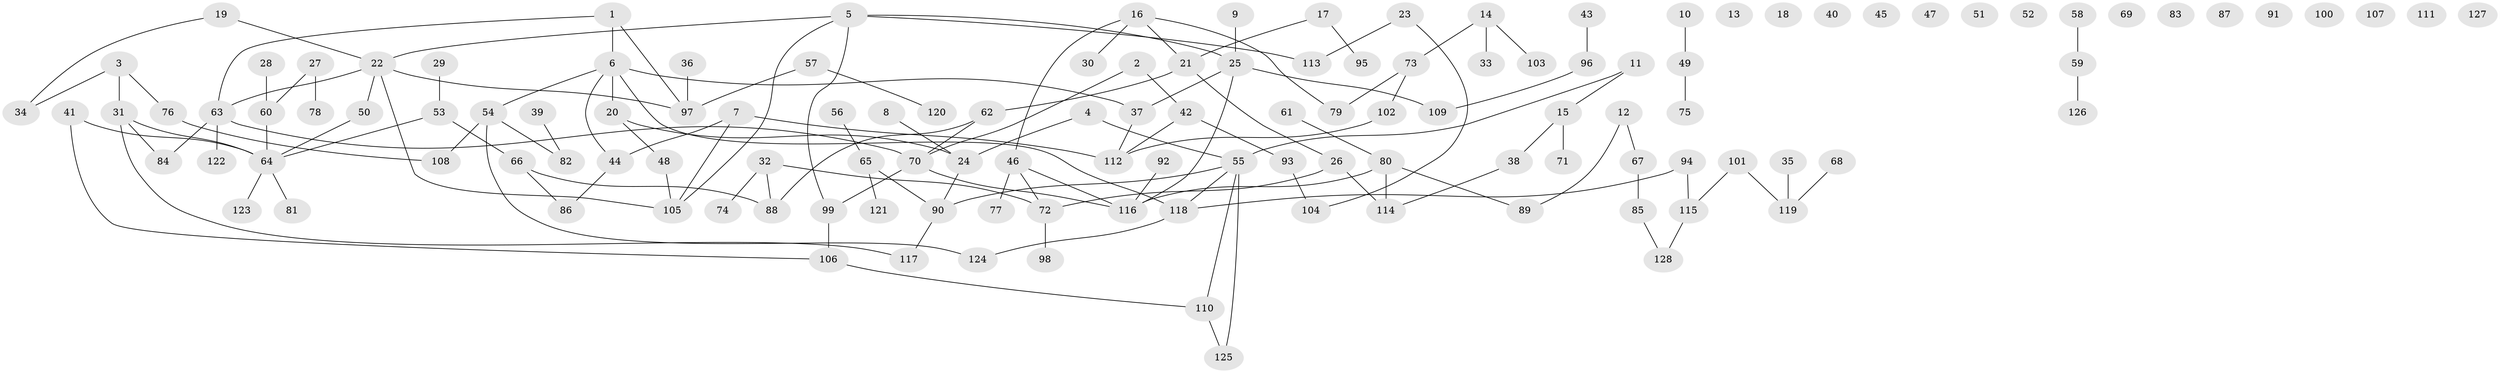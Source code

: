 // Generated by graph-tools (version 1.1) at 2025/33/03/09/25 02:33:34]
// undirected, 128 vertices, 139 edges
graph export_dot {
graph [start="1"]
  node [color=gray90,style=filled];
  1;
  2;
  3;
  4;
  5;
  6;
  7;
  8;
  9;
  10;
  11;
  12;
  13;
  14;
  15;
  16;
  17;
  18;
  19;
  20;
  21;
  22;
  23;
  24;
  25;
  26;
  27;
  28;
  29;
  30;
  31;
  32;
  33;
  34;
  35;
  36;
  37;
  38;
  39;
  40;
  41;
  42;
  43;
  44;
  45;
  46;
  47;
  48;
  49;
  50;
  51;
  52;
  53;
  54;
  55;
  56;
  57;
  58;
  59;
  60;
  61;
  62;
  63;
  64;
  65;
  66;
  67;
  68;
  69;
  70;
  71;
  72;
  73;
  74;
  75;
  76;
  77;
  78;
  79;
  80;
  81;
  82;
  83;
  84;
  85;
  86;
  87;
  88;
  89;
  90;
  91;
  92;
  93;
  94;
  95;
  96;
  97;
  98;
  99;
  100;
  101;
  102;
  103;
  104;
  105;
  106;
  107;
  108;
  109;
  110;
  111;
  112;
  113;
  114;
  115;
  116;
  117;
  118;
  119;
  120;
  121;
  122;
  123;
  124;
  125;
  126;
  127;
  128;
  1 -- 6;
  1 -- 63;
  1 -- 97;
  2 -- 42;
  2 -- 70;
  3 -- 31;
  3 -- 34;
  3 -- 76;
  4 -- 24;
  4 -- 55;
  5 -- 22;
  5 -- 25;
  5 -- 99;
  5 -- 105;
  5 -- 113;
  6 -- 20;
  6 -- 37;
  6 -- 44;
  6 -- 54;
  6 -- 118;
  7 -- 44;
  7 -- 105;
  7 -- 112;
  8 -- 24;
  9 -- 25;
  10 -- 49;
  11 -- 15;
  11 -- 55;
  12 -- 67;
  12 -- 89;
  14 -- 33;
  14 -- 73;
  14 -- 103;
  15 -- 38;
  15 -- 71;
  16 -- 21;
  16 -- 30;
  16 -- 46;
  16 -- 79;
  17 -- 21;
  17 -- 95;
  19 -- 22;
  19 -- 34;
  20 -- 24;
  20 -- 48;
  21 -- 26;
  21 -- 62;
  22 -- 50;
  22 -- 63;
  22 -- 97;
  22 -- 105;
  23 -- 104;
  23 -- 113;
  24 -- 90;
  25 -- 37;
  25 -- 109;
  25 -- 116;
  26 -- 72;
  26 -- 114;
  27 -- 60;
  27 -- 78;
  28 -- 60;
  29 -- 53;
  31 -- 64;
  31 -- 84;
  31 -- 117;
  32 -- 72;
  32 -- 74;
  32 -- 88;
  35 -- 119;
  36 -- 97;
  37 -- 112;
  38 -- 114;
  39 -- 82;
  41 -- 64;
  41 -- 106;
  42 -- 93;
  42 -- 112;
  43 -- 96;
  44 -- 86;
  46 -- 72;
  46 -- 77;
  46 -- 116;
  48 -- 105;
  49 -- 75;
  50 -- 64;
  53 -- 64;
  53 -- 66;
  54 -- 82;
  54 -- 108;
  54 -- 124;
  55 -- 90;
  55 -- 110;
  55 -- 118;
  55 -- 125;
  56 -- 65;
  57 -- 97;
  57 -- 120;
  58 -- 59;
  59 -- 126;
  60 -- 64;
  61 -- 80;
  62 -- 70;
  62 -- 88;
  63 -- 70;
  63 -- 84;
  63 -- 122;
  64 -- 81;
  64 -- 123;
  65 -- 90;
  65 -- 121;
  66 -- 86;
  66 -- 88;
  67 -- 85;
  68 -- 119;
  70 -- 99;
  70 -- 116;
  72 -- 98;
  73 -- 79;
  73 -- 102;
  76 -- 108;
  80 -- 89;
  80 -- 114;
  80 -- 116;
  85 -- 128;
  90 -- 117;
  92 -- 116;
  93 -- 104;
  94 -- 115;
  94 -- 118;
  96 -- 109;
  99 -- 106;
  101 -- 115;
  101 -- 119;
  102 -- 112;
  106 -- 110;
  110 -- 125;
  115 -- 128;
  118 -- 124;
}
